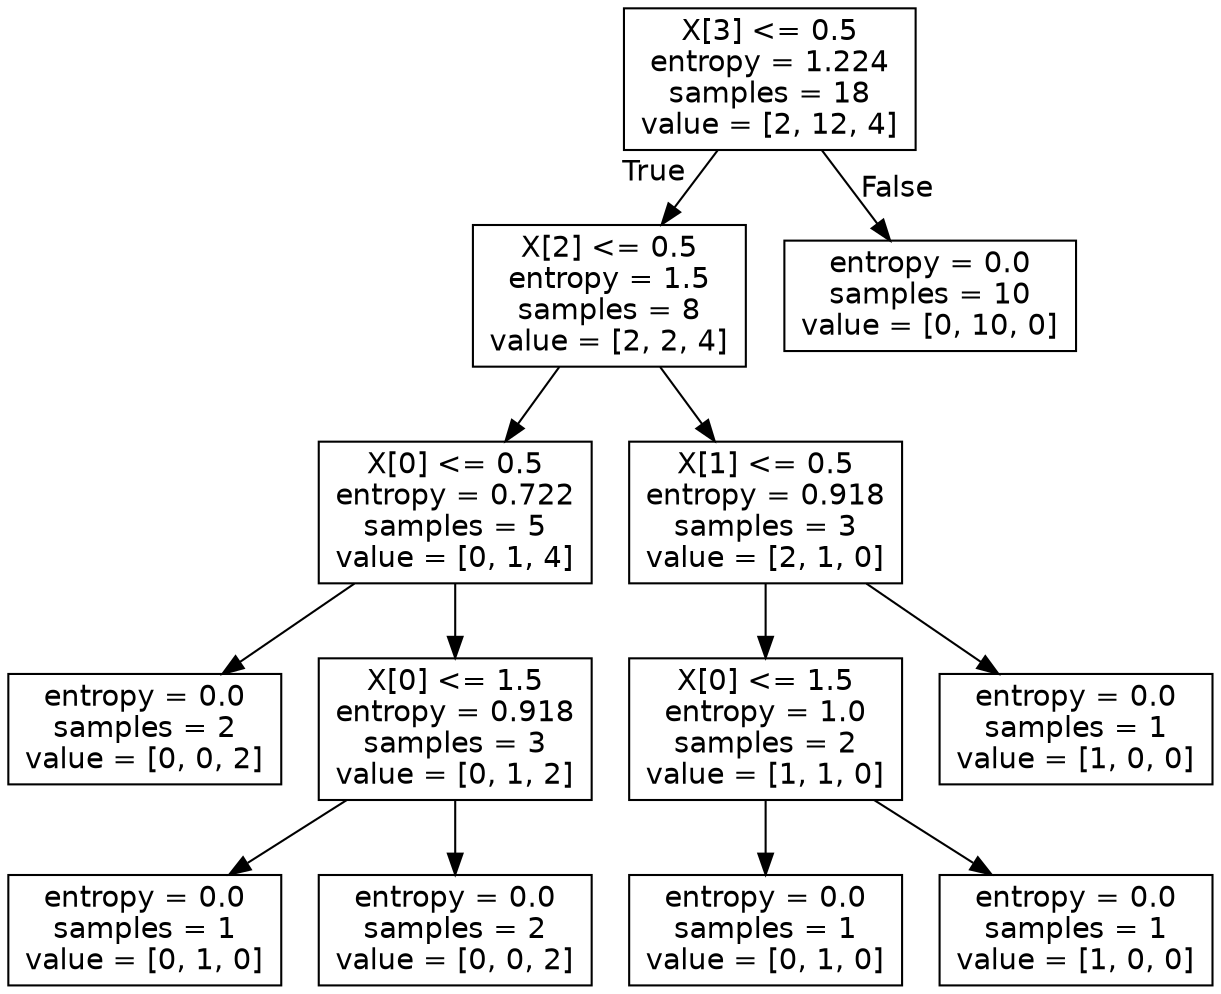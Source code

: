 digraph Tree {
node [shape=box, fontname="helvetica"] ;
edge [fontname="helvetica"] ;
0 [label="X[3] <= 0.5\nentropy = 1.224\nsamples = 18\nvalue = [2, 12, 4]"] ;
1 [label="X[2] <= 0.5\nentropy = 1.5\nsamples = 8\nvalue = [2, 2, 4]"] ;
0 -> 1 [labeldistance=2.5, labelangle=45, headlabel="True"] ;
2 [label="X[0] <= 0.5\nentropy = 0.722\nsamples = 5\nvalue = [0, 1, 4]"] ;
1 -> 2 ;
3 [label="entropy = 0.0\nsamples = 2\nvalue = [0, 0, 2]"] ;
2 -> 3 ;
4 [label="X[0] <= 1.5\nentropy = 0.918\nsamples = 3\nvalue = [0, 1, 2]"] ;
2 -> 4 ;
5 [label="entropy = 0.0\nsamples = 1\nvalue = [0, 1, 0]"] ;
4 -> 5 ;
6 [label="entropy = 0.0\nsamples = 2\nvalue = [0, 0, 2]"] ;
4 -> 6 ;
7 [label="X[1] <= 0.5\nentropy = 0.918\nsamples = 3\nvalue = [2, 1, 0]"] ;
1 -> 7 ;
8 [label="X[0] <= 1.5\nentropy = 1.0\nsamples = 2\nvalue = [1, 1, 0]"] ;
7 -> 8 ;
9 [label="entropy = 0.0\nsamples = 1\nvalue = [0, 1, 0]"] ;
8 -> 9 ;
10 [label="entropy = 0.0\nsamples = 1\nvalue = [1, 0, 0]"] ;
8 -> 10 ;
11 [label="entropy = 0.0\nsamples = 1\nvalue = [1, 0, 0]"] ;
7 -> 11 ;
12 [label="entropy = 0.0\nsamples = 10\nvalue = [0, 10, 0]"] ;
0 -> 12 [labeldistance=2.5, labelangle=-45, headlabel="False"] ;
}
